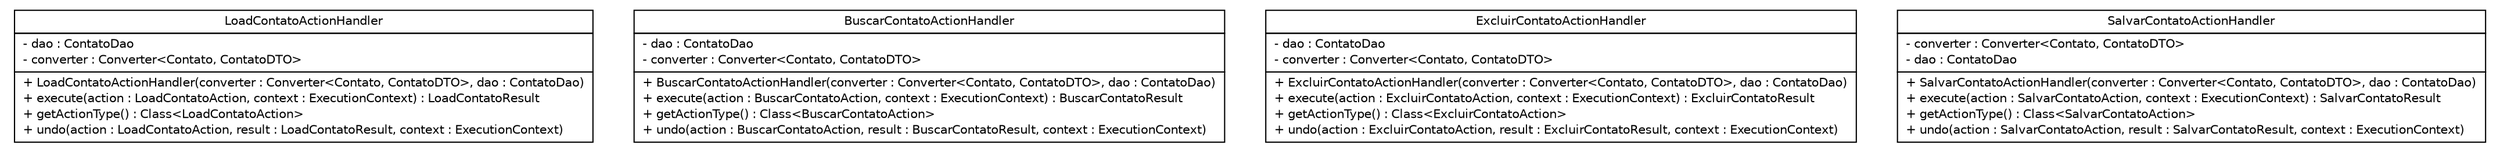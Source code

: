 #!/usr/local/bin/dot
#
# Class diagram 
# Generated by UMLGraph version 5.1 (http://www.umlgraph.org/)
#

digraph G {
	edge [fontname="Helvetica",fontsize=10,labelfontname="Helvetica",labelfontsize=10];
	node [fontname="Helvetica",fontsize=10,shape=plaintext];
	nodesep=0.25;
	ranksep=0.5;
	// br.net.meditec.server.actionhandler.LoadContatoActionHandler
	c1088 [label=<<table title="br.net.meditec.server.actionhandler.LoadContatoActionHandler" border="0" cellborder="1" cellspacing="0" cellpadding="2" port="p" href="./LoadContatoActionHandler.html">
		<tr><td><table border="0" cellspacing="0" cellpadding="1">
<tr><td align="center" balign="center"> LoadContatoActionHandler </td></tr>
		</table></td></tr>
		<tr><td><table border="0" cellspacing="0" cellpadding="1">
<tr><td align="left" balign="left"> - dao : ContatoDao </td></tr>
<tr><td align="left" balign="left"> - converter : Converter&lt;Contato, ContatoDTO&gt; </td></tr>
		</table></td></tr>
		<tr><td><table border="0" cellspacing="0" cellpadding="1">
<tr><td align="left" balign="left"> + LoadContatoActionHandler(converter : Converter&lt;Contato, ContatoDTO&gt;, dao : ContatoDao) </td></tr>
<tr><td align="left" balign="left"> + execute(action : LoadContatoAction, context : ExecutionContext) : LoadContatoResult </td></tr>
<tr><td align="left" balign="left"> + getActionType() : Class&lt;LoadContatoAction&gt; </td></tr>
<tr><td align="left" balign="left"> + undo(action : LoadContatoAction, result : LoadContatoResult, context : ExecutionContext) </td></tr>
		</table></td></tr>
		</table>>, fontname="Helvetica", fontcolor="black", fontsize=10.0];
	// br.net.meditec.server.actionhandler.BuscarContatoActionHandler
	c1089 [label=<<table title="br.net.meditec.server.actionhandler.BuscarContatoActionHandler" border="0" cellborder="1" cellspacing="0" cellpadding="2" port="p" href="./BuscarContatoActionHandler.html">
		<tr><td><table border="0" cellspacing="0" cellpadding="1">
<tr><td align="center" balign="center"> BuscarContatoActionHandler </td></tr>
		</table></td></tr>
		<tr><td><table border="0" cellspacing="0" cellpadding="1">
<tr><td align="left" balign="left"> - dao : ContatoDao </td></tr>
<tr><td align="left" balign="left"> - converter : Converter&lt;Contato, ContatoDTO&gt; </td></tr>
		</table></td></tr>
		<tr><td><table border="0" cellspacing="0" cellpadding="1">
<tr><td align="left" balign="left"> + BuscarContatoActionHandler(converter : Converter&lt;Contato, ContatoDTO&gt;, dao : ContatoDao) </td></tr>
<tr><td align="left" balign="left"> + execute(action : BuscarContatoAction, context : ExecutionContext) : BuscarContatoResult </td></tr>
<tr><td align="left" balign="left"> + getActionType() : Class&lt;BuscarContatoAction&gt; </td></tr>
<tr><td align="left" balign="left"> + undo(action : BuscarContatoAction, result : BuscarContatoResult, context : ExecutionContext) </td></tr>
		</table></td></tr>
		</table>>, fontname="Helvetica", fontcolor="black", fontsize=10.0];
	// br.net.meditec.server.actionhandler.ExcluirContatoActionHandler
	c1090 [label=<<table title="br.net.meditec.server.actionhandler.ExcluirContatoActionHandler" border="0" cellborder="1" cellspacing="0" cellpadding="2" port="p" href="./ExcluirContatoActionHandler.html">
		<tr><td><table border="0" cellspacing="0" cellpadding="1">
<tr><td align="center" balign="center"> ExcluirContatoActionHandler </td></tr>
		</table></td></tr>
		<tr><td><table border="0" cellspacing="0" cellpadding="1">
<tr><td align="left" balign="left"> - dao : ContatoDao </td></tr>
<tr><td align="left" balign="left"> - converter : Converter&lt;Contato, ContatoDTO&gt; </td></tr>
		</table></td></tr>
		<tr><td><table border="0" cellspacing="0" cellpadding="1">
<tr><td align="left" balign="left"> + ExcluirContatoActionHandler(converter : Converter&lt;Contato, ContatoDTO&gt;, dao : ContatoDao) </td></tr>
<tr><td align="left" balign="left"> + execute(action : ExcluirContatoAction, context : ExecutionContext) : ExcluirContatoResult </td></tr>
<tr><td align="left" balign="left"> + getActionType() : Class&lt;ExcluirContatoAction&gt; </td></tr>
<tr><td align="left" balign="left"> + undo(action : ExcluirContatoAction, result : ExcluirContatoResult, context : ExecutionContext) </td></tr>
		</table></td></tr>
		</table>>, fontname="Helvetica", fontcolor="black", fontsize=10.0];
	// br.net.meditec.server.actionhandler.SalvarContatoActionHandler
	c1091 [label=<<table title="br.net.meditec.server.actionhandler.SalvarContatoActionHandler" border="0" cellborder="1" cellspacing="0" cellpadding="2" port="p" href="./SalvarContatoActionHandler.html">
		<tr><td><table border="0" cellspacing="0" cellpadding="1">
<tr><td align="center" balign="center"> SalvarContatoActionHandler </td></tr>
		</table></td></tr>
		<tr><td><table border="0" cellspacing="0" cellpadding="1">
<tr><td align="left" balign="left"> - converter : Converter&lt;Contato, ContatoDTO&gt; </td></tr>
<tr><td align="left" balign="left"> - dao : ContatoDao </td></tr>
		</table></td></tr>
		<tr><td><table border="0" cellspacing="0" cellpadding="1">
<tr><td align="left" balign="left"> + SalvarContatoActionHandler(converter : Converter&lt;Contato, ContatoDTO&gt;, dao : ContatoDao) </td></tr>
<tr><td align="left" balign="left"> + execute(action : SalvarContatoAction, context : ExecutionContext) : SalvarContatoResult </td></tr>
<tr><td align="left" balign="left"> + getActionType() : Class&lt;SalvarContatoAction&gt; </td></tr>
<tr><td align="left" balign="left"> + undo(action : SalvarContatoAction, result : SalvarContatoResult, context : ExecutionContext) </td></tr>
		</table></td></tr>
		</table>>, fontname="Helvetica", fontcolor="black", fontsize=10.0];
}

